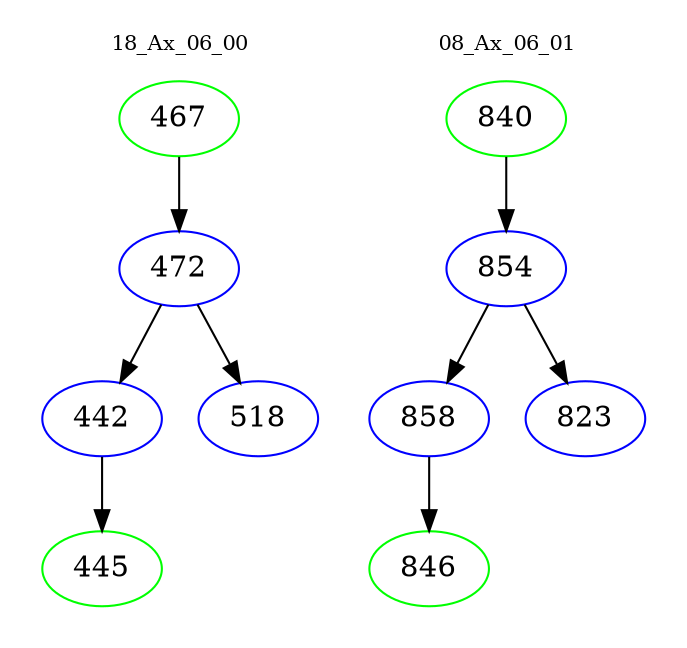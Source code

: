 digraph{
subgraph cluster_0 {
color = white
label = "18_Ax_06_00";
fontsize=10;
T0_467 [label="467", color="green"]
T0_467 -> T0_472 [color="black"]
T0_472 [label="472", color="blue"]
T0_472 -> T0_442 [color="black"]
T0_442 [label="442", color="blue"]
T0_442 -> T0_445 [color="black"]
T0_445 [label="445", color="green"]
T0_472 -> T0_518 [color="black"]
T0_518 [label="518", color="blue"]
}
subgraph cluster_1 {
color = white
label = "08_Ax_06_01";
fontsize=10;
T1_840 [label="840", color="green"]
T1_840 -> T1_854 [color="black"]
T1_854 [label="854", color="blue"]
T1_854 -> T1_858 [color="black"]
T1_858 [label="858", color="blue"]
T1_858 -> T1_846 [color="black"]
T1_846 [label="846", color="green"]
T1_854 -> T1_823 [color="black"]
T1_823 [label="823", color="blue"]
}
}
